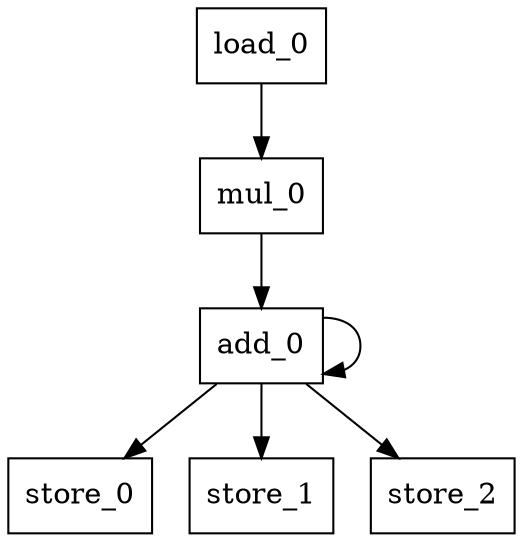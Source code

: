 digraph G{
	add_0[label="add_0";shape=rectangle];
	mul_0[label="mul_0";shape=rectangle];
	load_0[label="load_0";shape=rectangle];
	store_0[label="store_0";shape=rectangle];
	store_1[label="store_1";shape=rectangle];
	store_2[label="store_2";shape=rectangle];
add_0->add_0;
add_0->store_0;
add_0->store_1;
add_0->store_2;
load_0->mul_0;
mul_0->add_0;
}
